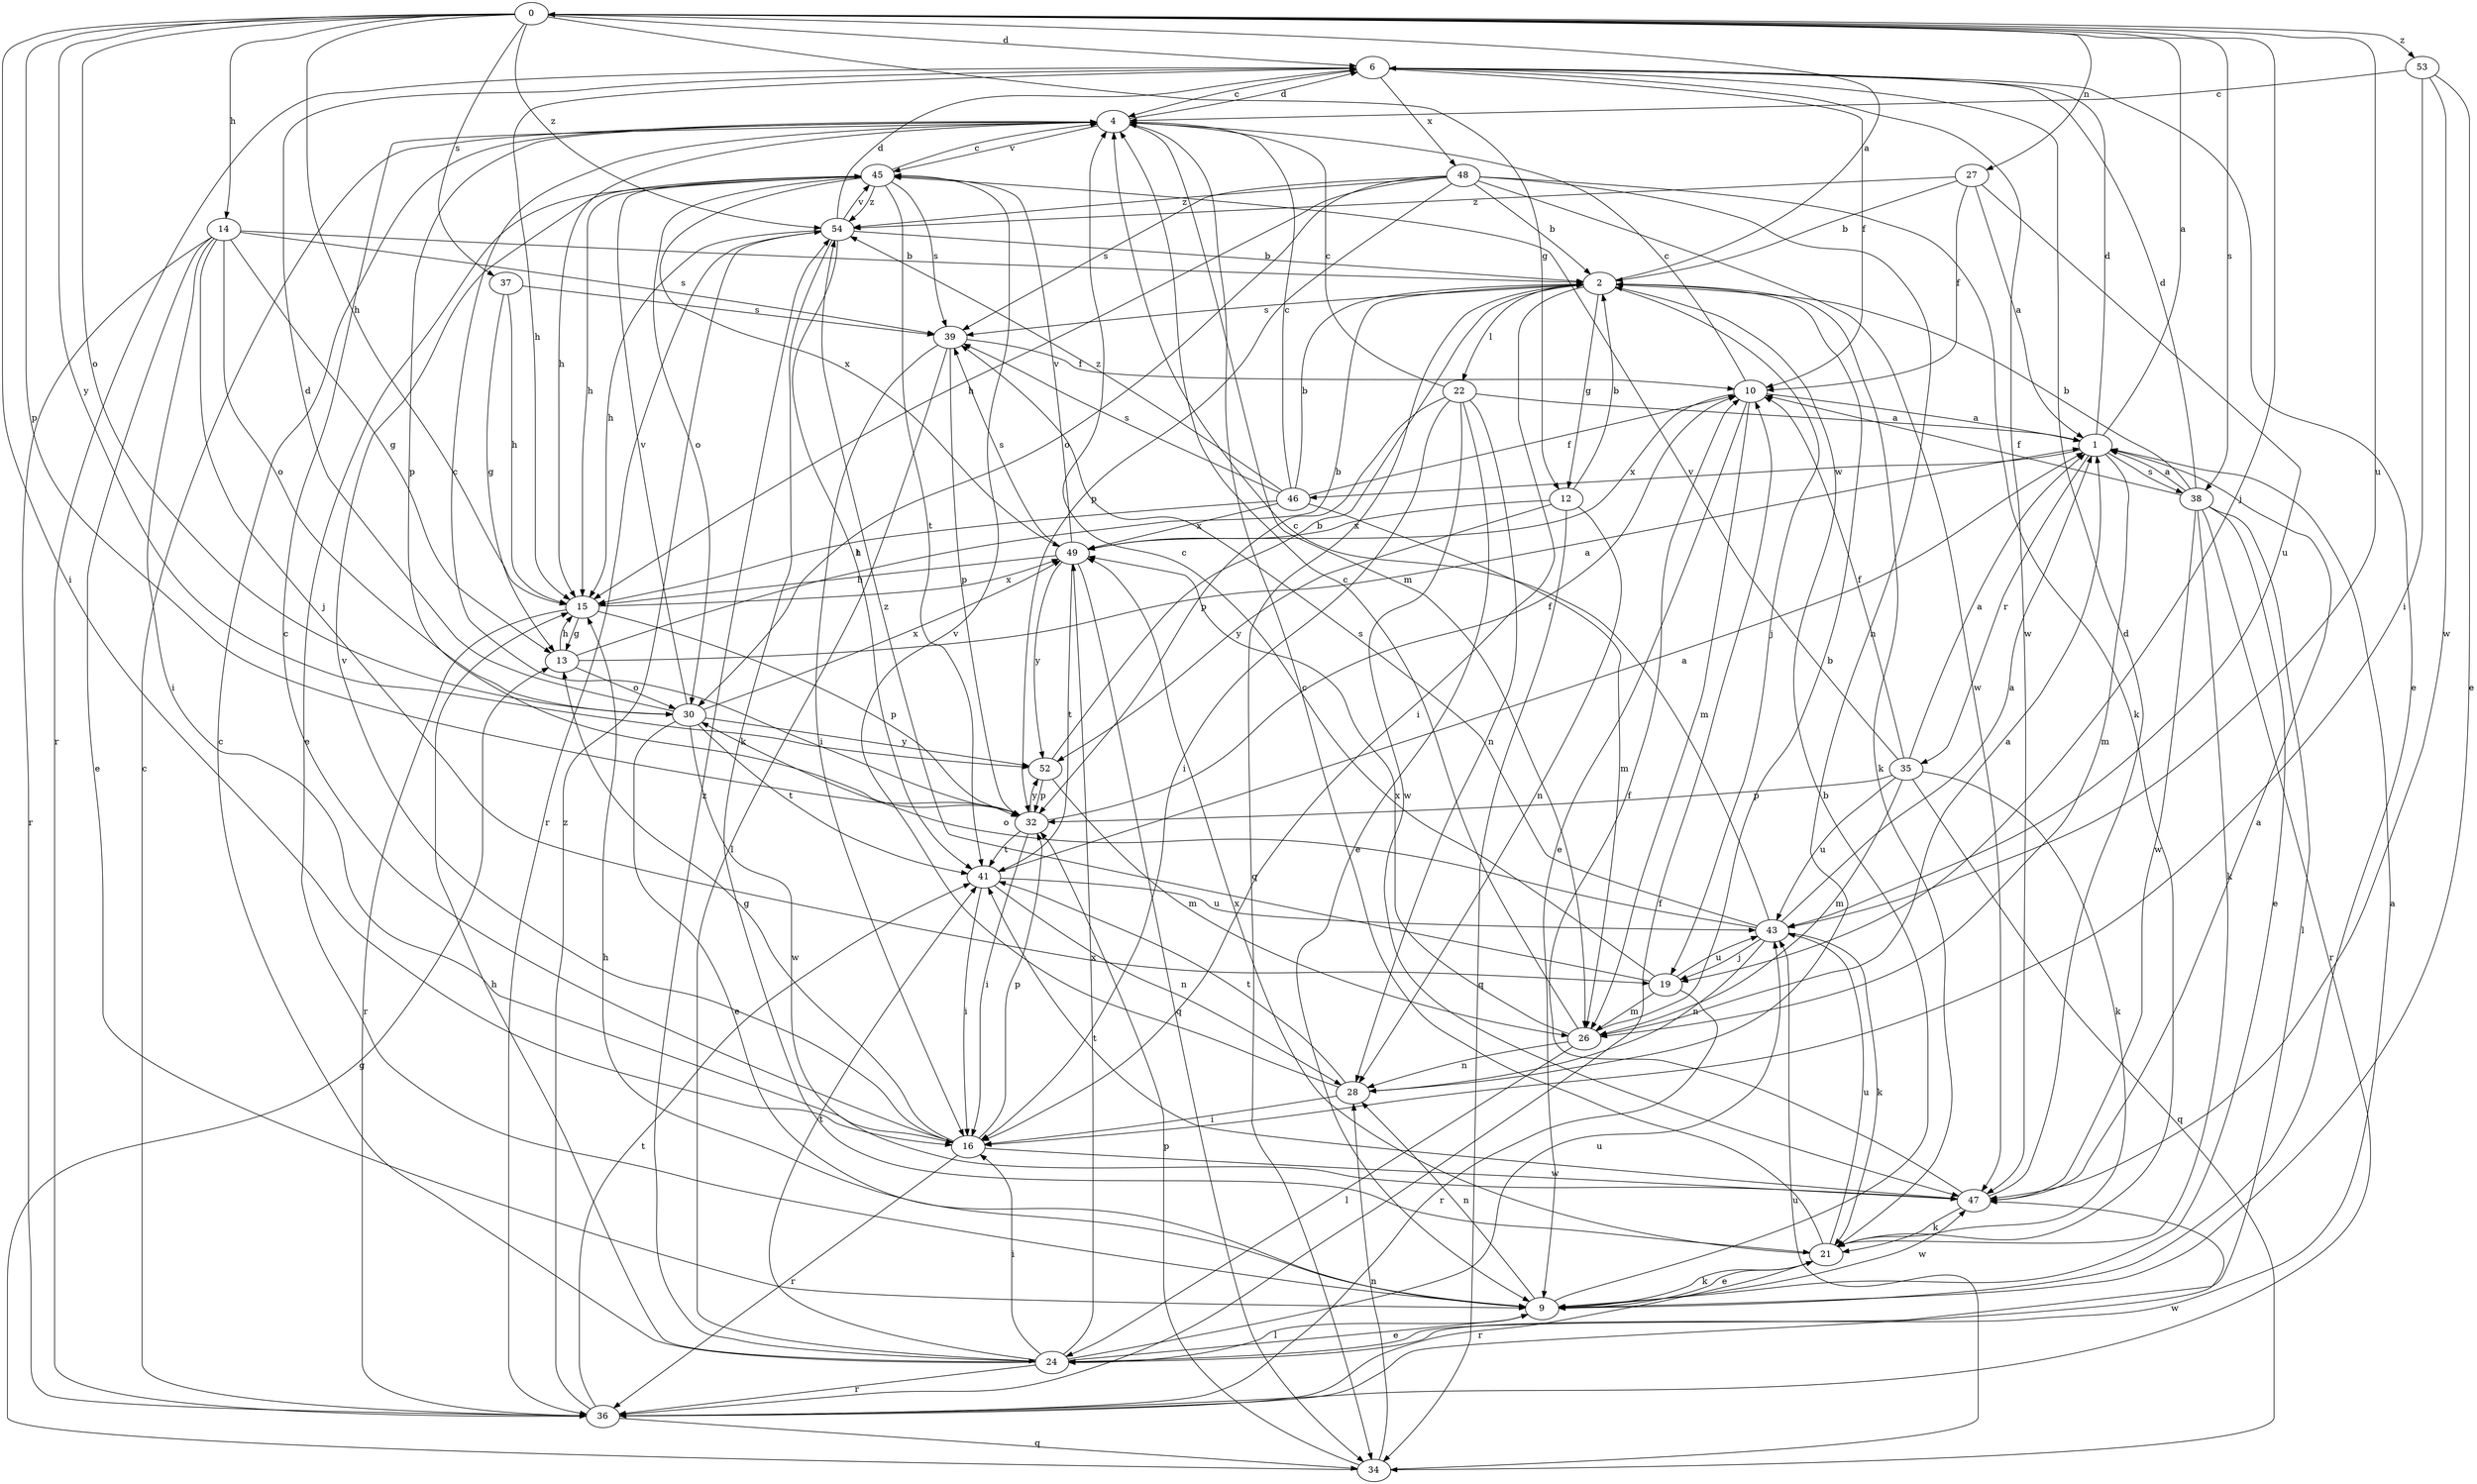 strict digraph  {
0;
1;
2;
4;
6;
9;
10;
12;
13;
14;
15;
16;
19;
21;
22;
24;
26;
27;
28;
30;
32;
34;
35;
36;
37;
38;
39;
41;
43;
45;
46;
47;
48;
49;
52;
53;
54;
0 -> 6  [label=d];
0 -> 12  [label=g];
0 -> 14  [label=h];
0 -> 15  [label=h];
0 -> 16  [label=i];
0 -> 19  [label=j];
0 -> 27  [label=n];
0 -> 30  [label=o];
0 -> 32  [label=p];
0 -> 37  [label=s];
0 -> 38  [label=s];
0 -> 43  [label=u];
0 -> 52  [label=y];
0 -> 53  [label=z];
0 -> 54  [label=z];
1 -> 0  [label=a];
1 -> 6  [label=d];
1 -> 26  [label=m];
1 -> 35  [label=r];
1 -> 38  [label=s];
1 -> 46  [label=w];
2 -> 0  [label=a];
2 -> 12  [label=g];
2 -> 16  [label=i];
2 -> 19  [label=j];
2 -> 21  [label=k];
2 -> 22  [label=l];
2 -> 34  [label=q];
2 -> 39  [label=s];
4 -> 6  [label=d];
4 -> 15  [label=h];
4 -> 26  [label=m];
4 -> 32  [label=p];
4 -> 45  [label=v];
6 -> 4  [label=c];
6 -> 9  [label=e];
6 -> 10  [label=f];
6 -> 15  [label=h];
6 -> 36  [label=r];
6 -> 47  [label=w];
6 -> 48  [label=x];
9 -> 2  [label=b];
9 -> 15  [label=h];
9 -> 21  [label=k];
9 -> 24  [label=l];
9 -> 28  [label=n];
9 -> 47  [label=w];
10 -> 1  [label=a];
10 -> 4  [label=c];
10 -> 9  [label=e];
10 -> 26  [label=m];
10 -> 49  [label=x];
12 -> 2  [label=b];
12 -> 28  [label=n];
12 -> 34  [label=q];
12 -> 49  [label=x];
12 -> 52  [label=y];
13 -> 1  [label=a];
13 -> 2  [label=b];
13 -> 15  [label=h];
13 -> 30  [label=o];
14 -> 2  [label=b];
14 -> 9  [label=e];
14 -> 13  [label=g];
14 -> 16  [label=i];
14 -> 19  [label=j];
14 -> 30  [label=o];
14 -> 36  [label=r];
14 -> 39  [label=s];
15 -> 13  [label=g];
15 -> 32  [label=p];
15 -> 36  [label=r];
15 -> 49  [label=x];
16 -> 4  [label=c];
16 -> 13  [label=g];
16 -> 32  [label=p];
16 -> 36  [label=r];
16 -> 45  [label=v];
16 -> 47  [label=w];
19 -> 4  [label=c];
19 -> 26  [label=m];
19 -> 36  [label=r];
19 -> 43  [label=u];
19 -> 54  [label=z];
21 -> 4  [label=c];
21 -> 9  [label=e];
21 -> 36  [label=r];
21 -> 43  [label=u];
21 -> 49  [label=x];
22 -> 1  [label=a];
22 -> 4  [label=c];
22 -> 9  [label=e];
22 -> 16  [label=i];
22 -> 28  [label=n];
22 -> 32  [label=p];
22 -> 47  [label=w];
24 -> 1  [label=a];
24 -> 4  [label=c];
24 -> 9  [label=e];
24 -> 15  [label=h];
24 -> 16  [label=i];
24 -> 36  [label=r];
24 -> 41  [label=t];
24 -> 43  [label=u];
24 -> 49  [label=x];
24 -> 54  [label=z];
26 -> 1  [label=a];
26 -> 2  [label=b];
26 -> 4  [label=c];
26 -> 24  [label=l];
26 -> 28  [label=n];
26 -> 49  [label=x];
27 -> 1  [label=a];
27 -> 2  [label=b];
27 -> 10  [label=f];
27 -> 43  [label=u];
27 -> 54  [label=z];
28 -> 16  [label=i];
28 -> 41  [label=t];
28 -> 45  [label=v];
30 -> 6  [label=d];
30 -> 9  [label=e];
30 -> 41  [label=t];
30 -> 45  [label=v];
30 -> 47  [label=w];
30 -> 49  [label=x];
30 -> 52  [label=y];
32 -> 4  [label=c];
32 -> 10  [label=f];
32 -> 16  [label=i];
32 -> 41  [label=t];
32 -> 52  [label=y];
34 -> 13  [label=g];
34 -> 28  [label=n];
34 -> 32  [label=p];
34 -> 43  [label=u];
35 -> 1  [label=a];
35 -> 10  [label=f];
35 -> 21  [label=k];
35 -> 26  [label=m];
35 -> 32  [label=p];
35 -> 34  [label=q];
35 -> 43  [label=u];
35 -> 45  [label=v];
36 -> 4  [label=c];
36 -> 10  [label=f];
36 -> 34  [label=q];
36 -> 41  [label=t];
36 -> 47  [label=w];
36 -> 54  [label=z];
37 -> 13  [label=g];
37 -> 15  [label=h];
37 -> 39  [label=s];
38 -> 1  [label=a];
38 -> 2  [label=b];
38 -> 6  [label=d];
38 -> 9  [label=e];
38 -> 10  [label=f];
38 -> 21  [label=k];
38 -> 24  [label=l];
38 -> 36  [label=r];
38 -> 47  [label=w];
39 -> 10  [label=f];
39 -> 16  [label=i];
39 -> 24  [label=l];
39 -> 32  [label=p];
41 -> 1  [label=a];
41 -> 16  [label=i];
41 -> 28  [label=n];
41 -> 43  [label=u];
43 -> 1  [label=a];
43 -> 4  [label=c];
43 -> 19  [label=j];
43 -> 21  [label=k];
43 -> 28  [label=n];
43 -> 30  [label=o];
43 -> 39  [label=s];
45 -> 4  [label=c];
45 -> 9  [label=e];
45 -> 15  [label=h];
45 -> 30  [label=o];
45 -> 39  [label=s];
45 -> 41  [label=t];
45 -> 49  [label=x];
45 -> 54  [label=z];
46 -> 2  [label=b];
46 -> 4  [label=c];
46 -> 10  [label=f];
46 -> 15  [label=h];
46 -> 26  [label=m];
46 -> 39  [label=s];
46 -> 49  [label=x];
46 -> 54  [label=z];
47 -> 1  [label=a];
47 -> 6  [label=d];
47 -> 10  [label=f];
47 -> 21  [label=k];
47 -> 41  [label=t];
48 -> 2  [label=b];
48 -> 15  [label=h];
48 -> 21  [label=k];
48 -> 28  [label=n];
48 -> 30  [label=o];
48 -> 32  [label=p];
48 -> 39  [label=s];
48 -> 47  [label=w];
48 -> 54  [label=z];
49 -> 15  [label=h];
49 -> 34  [label=q];
49 -> 39  [label=s];
49 -> 41  [label=t];
49 -> 45  [label=v];
49 -> 52  [label=y];
52 -> 2  [label=b];
52 -> 26  [label=m];
52 -> 32  [label=p];
53 -> 4  [label=c];
53 -> 9  [label=e];
53 -> 16  [label=i];
53 -> 47  [label=w];
54 -> 2  [label=b];
54 -> 6  [label=d];
54 -> 15  [label=h];
54 -> 21  [label=k];
54 -> 36  [label=r];
54 -> 41  [label=t];
54 -> 45  [label=v];
}
